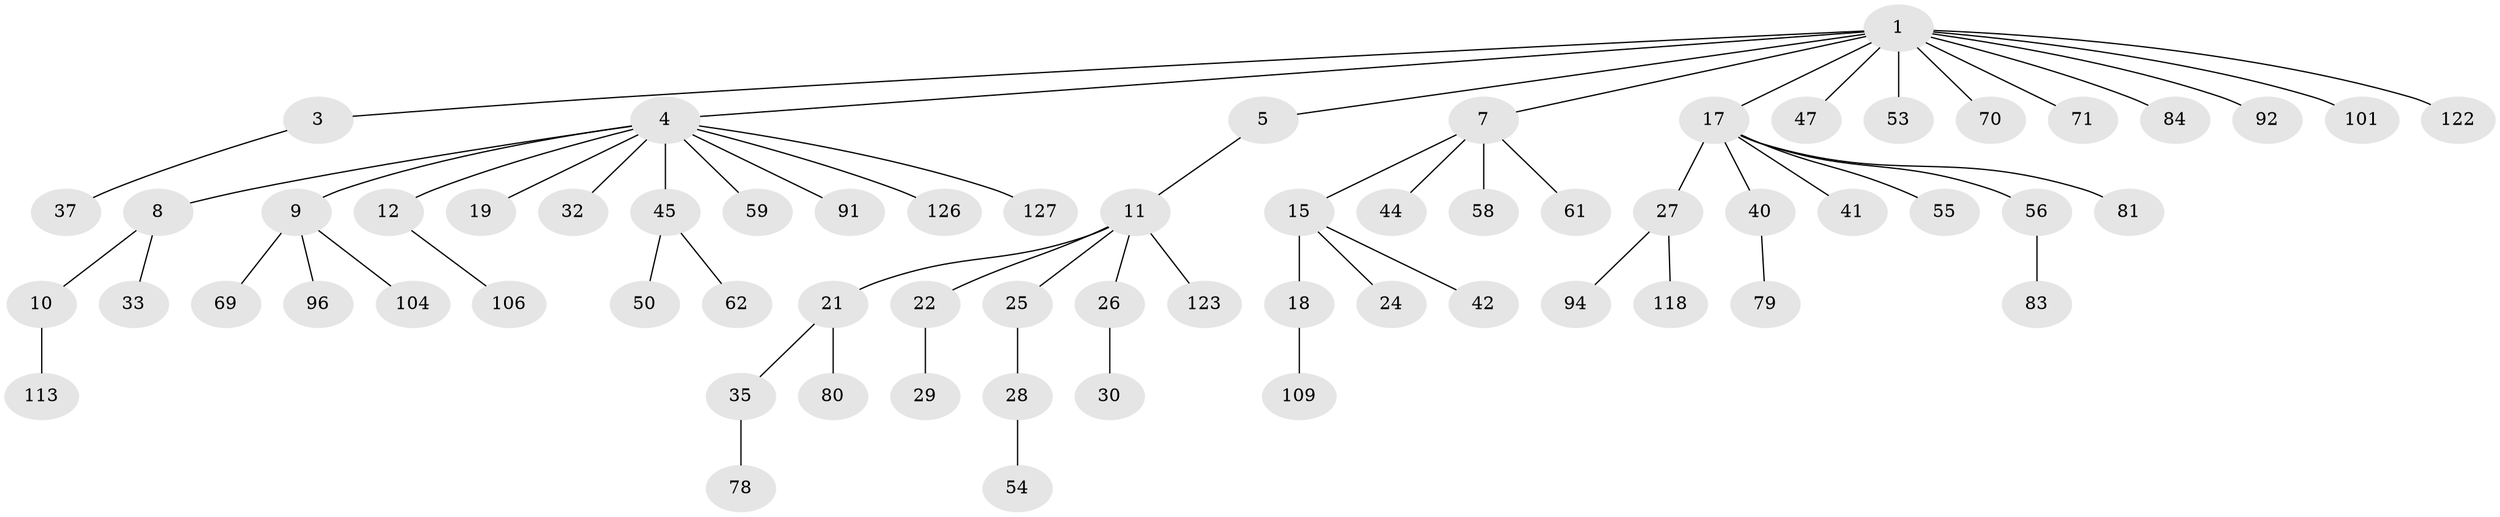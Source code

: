 // original degree distribution, {10: 0.007692307692307693, 5: 0.023076923076923078, 4: 0.038461538461538464, 7: 0.007692307692307693, 2: 0.24615384615384617, 6: 0.023076923076923078, 3: 0.12307692307692308, 8: 0.007692307692307693, 1: 0.5230769230769231}
// Generated by graph-tools (version 1.1) at 2025/15/03/09/25 04:15:26]
// undirected, 65 vertices, 64 edges
graph export_dot {
graph [start="1"]
  node [color=gray90,style=filled];
  1 [super="+2"];
  3 [super="+65+103"];
  4 [super="+6"];
  5;
  7 [super="+74+14+93"];
  8;
  9 [super="+38"];
  10 [super="+60"];
  11 [super="+23+13+16+52"];
  12;
  15;
  17 [super="+20"];
  18;
  19 [super="+130+102"];
  21 [super="+112+34+43+49"];
  22 [super="+73"];
  24;
  25 [super="+82"];
  26 [super="+120"];
  27;
  28 [super="+68"];
  29 [super="+67"];
  30 [super="+86+57"];
  32;
  33;
  35;
  37 [super="+63"];
  40;
  41;
  42 [super="+108"];
  44;
  45 [super="+46"];
  47;
  50;
  53 [super="+88"];
  54 [super="+90"];
  55 [super="+95+116"];
  56;
  58 [super="+89+85+64"];
  59;
  61;
  62 [super="+97"];
  69;
  70;
  71;
  78 [super="+107"];
  79;
  80;
  81;
  83;
  84;
  91;
  92 [super="+100"];
  94;
  96;
  101;
  104;
  106 [super="+125"];
  109;
  113;
  118 [super="+129"];
  122;
  123;
  126;
  127;
  1 -- 3;
  1 -- 5;
  1 -- 7;
  1 -- 17;
  1 -- 71;
  1 -- 84;
  1 -- 92;
  1 -- 101;
  1 -- 122;
  1 -- 4;
  1 -- 53;
  1 -- 70;
  1 -- 47;
  3 -- 37;
  4 -- 8;
  4 -- 9;
  4 -- 32;
  4 -- 59;
  4 -- 91;
  4 -- 19;
  4 -- 12;
  4 -- 45;
  4 -- 126;
  4 -- 127;
  5 -- 11;
  7 -- 15;
  7 -- 58;
  7 -- 44;
  7 -- 61;
  8 -- 10;
  8 -- 33;
  9 -- 104;
  9 -- 96;
  9 -- 69;
  10 -- 113;
  11 -- 21;
  11 -- 22;
  11 -- 123;
  11 -- 25;
  11 -- 26;
  12 -- 106;
  15 -- 18;
  15 -- 24;
  15 -- 42;
  17 -- 27;
  17 -- 81;
  17 -- 55;
  17 -- 40;
  17 -- 41;
  17 -- 56;
  18 -- 109;
  21 -- 35;
  21 -- 80;
  22 -- 29;
  25 -- 28;
  26 -- 30;
  27 -- 94;
  27 -- 118;
  28 -- 54;
  35 -- 78;
  40 -- 79;
  45 -- 50;
  45 -- 62;
  56 -- 83;
}
